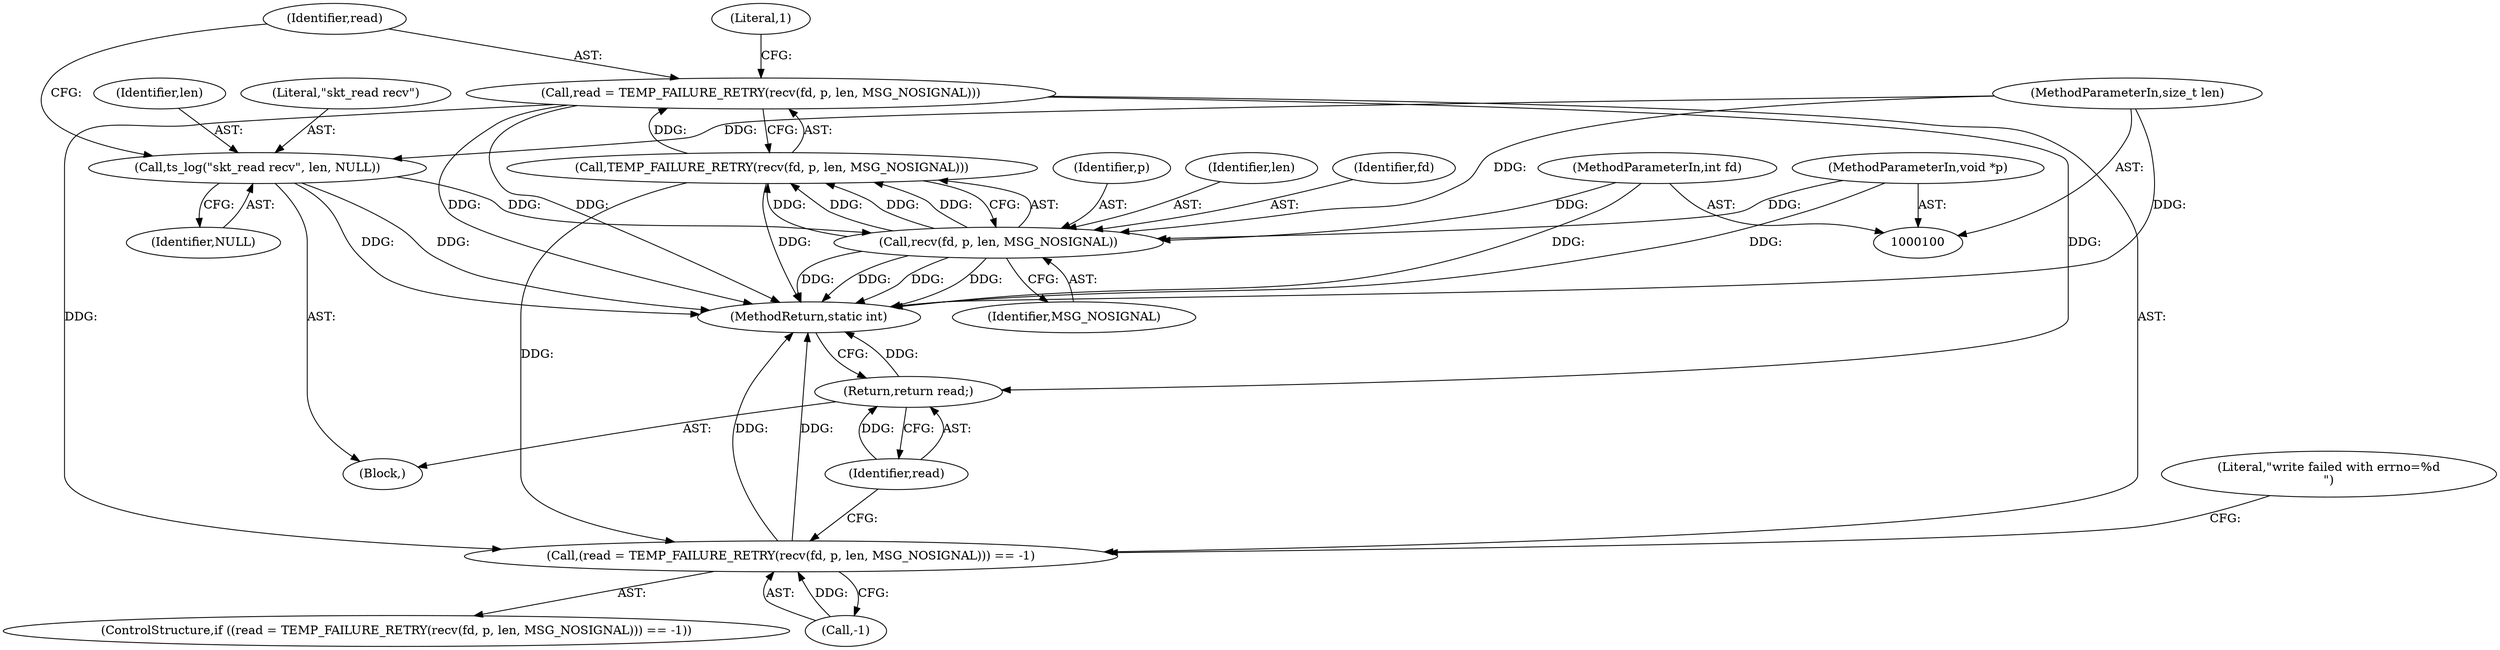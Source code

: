 digraph "0_Android_472271b153c5dc53c28beac55480a8d8434b2d5c_5@API" {
"1000115" [label="(Call,read = TEMP_FAILURE_RETRY(recv(fd, p, len, MSG_NOSIGNAL)))"];
"1000117" [label="(Call,TEMP_FAILURE_RETRY(recv(fd, p, len, MSG_NOSIGNAL)))"];
"1000118" [label="(Call,recv(fd, p, len, MSG_NOSIGNAL))"];
"1000101" [label="(MethodParameterIn,int fd)"];
"1000102" [label="(MethodParameterIn,void *p)"];
"1000109" [label="(Call,ts_log(\"skt_read recv\", len, NULL))"];
"1000103" [label="(MethodParameterIn,size_t len)"];
"1000114" [label="(Call,(read = TEMP_FAILURE_RETRY(recv(fd, p, len, MSG_NOSIGNAL))) == -1)"];
"1000132" [label="(Return,return read;)"];
"1000121" [label="(Identifier,len)"];
"1000104" [label="(Block,)"];
"1000110" [label="(Literal,\"skt_read recv\")"];
"1000124" [label="(Literal,1)"];
"1000114" [label="(Call,(read = TEMP_FAILURE_RETRY(recv(fd, p, len, MSG_NOSIGNAL))) == -1)"];
"1000113" [label="(ControlStructure,if ((read = TEMP_FAILURE_RETRY(recv(fd, p, len, MSG_NOSIGNAL))) == -1))"];
"1000132" [label="(Return,return read;)"];
"1000112" [label="(Identifier,NULL)"];
"1000103" [label="(MethodParameterIn,size_t len)"];
"1000115" [label="(Call,read = TEMP_FAILURE_RETRY(recv(fd, p, len, MSG_NOSIGNAL)))"];
"1000122" [label="(Identifier,MSG_NOSIGNAL)"];
"1000116" [label="(Identifier,read)"];
"1000101" [label="(MethodParameterIn,int fd)"];
"1000118" [label="(Call,recv(fd, p, len, MSG_NOSIGNAL))"];
"1000111" [label="(Identifier,len)"];
"1000102" [label="(MethodParameterIn,void *p)"];
"1000133" [label="(Identifier,read)"];
"1000119" [label="(Identifier,fd)"];
"1000120" [label="(Identifier,p)"];
"1000117" [label="(Call,TEMP_FAILURE_RETRY(recv(fd, p, len, MSG_NOSIGNAL)))"];
"1000127" [label="(Literal,\"write failed with errno=%d\n\")"];
"1000109" [label="(Call,ts_log(\"skt_read recv\", len, NULL))"];
"1000123" [label="(Call,-1)"];
"1000134" [label="(MethodReturn,static int)"];
"1000115" -> "1000114"  [label="AST: "];
"1000115" -> "1000117"  [label="CFG: "];
"1000116" -> "1000115"  [label="AST: "];
"1000117" -> "1000115"  [label="AST: "];
"1000124" -> "1000115"  [label="CFG: "];
"1000115" -> "1000134"  [label="DDG: "];
"1000115" -> "1000134"  [label="DDG: "];
"1000115" -> "1000114"  [label="DDG: "];
"1000117" -> "1000115"  [label="DDG: "];
"1000115" -> "1000132"  [label="DDG: "];
"1000117" -> "1000118"  [label="CFG: "];
"1000118" -> "1000117"  [label="AST: "];
"1000117" -> "1000134"  [label="DDG: "];
"1000117" -> "1000114"  [label="DDG: "];
"1000118" -> "1000117"  [label="DDG: "];
"1000118" -> "1000117"  [label="DDG: "];
"1000118" -> "1000117"  [label="DDG: "];
"1000118" -> "1000117"  [label="DDG: "];
"1000118" -> "1000122"  [label="CFG: "];
"1000119" -> "1000118"  [label="AST: "];
"1000120" -> "1000118"  [label="AST: "];
"1000121" -> "1000118"  [label="AST: "];
"1000122" -> "1000118"  [label="AST: "];
"1000118" -> "1000134"  [label="DDG: "];
"1000118" -> "1000134"  [label="DDG: "];
"1000118" -> "1000134"  [label="DDG: "];
"1000118" -> "1000134"  [label="DDG: "];
"1000101" -> "1000118"  [label="DDG: "];
"1000102" -> "1000118"  [label="DDG: "];
"1000109" -> "1000118"  [label="DDG: "];
"1000103" -> "1000118"  [label="DDG: "];
"1000101" -> "1000100"  [label="AST: "];
"1000101" -> "1000134"  [label="DDG: "];
"1000102" -> "1000100"  [label="AST: "];
"1000102" -> "1000134"  [label="DDG: "];
"1000109" -> "1000104"  [label="AST: "];
"1000109" -> "1000112"  [label="CFG: "];
"1000110" -> "1000109"  [label="AST: "];
"1000111" -> "1000109"  [label="AST: "];
"1000112" -> "1000109"  [label="AST: "];
"1000116" -> "1000109"  [label="CFG: "];
"1000109" -> "1000134"  [label="DDG: "];
"1000109" -> "1000134"  [label="DDG: "];
"1000103" -> "1000109"  [label="DDG: "];
"1000103" -> "1000100"  [label="AST: "];
"1000103" -> "1000134"  [label="DDG: "];
"1000114" -> "1000113"  [label="AST: "];
"1000114" -> "1000123"  [label="CFG: "];
"1000123" -> "1000114"  [label="AST: "];
"1000127" -> "1000114"  [label="CFG: "];
"1000133" -> "1000114"  [label="CFG: "];
"1000114" -> "1000134"  [label="DDG: "];
"1000114" -> "1000134"  [label="DDG: "];
"1000123" -> "1000114"  [label="DDG: "];
"1000132" -> "1000104"  [label="AST: "];
"1000132" -> "1000133"  [label="CFG: "];
"1000133" -> "1000132"  [label="AST: "];
"1000134" -> "1000132"  [label="CFG: "];
"1000132" -> "1000134"  [label="DDG: "];
"1000133" -> "1000132"  [label="DDG: "];
}

